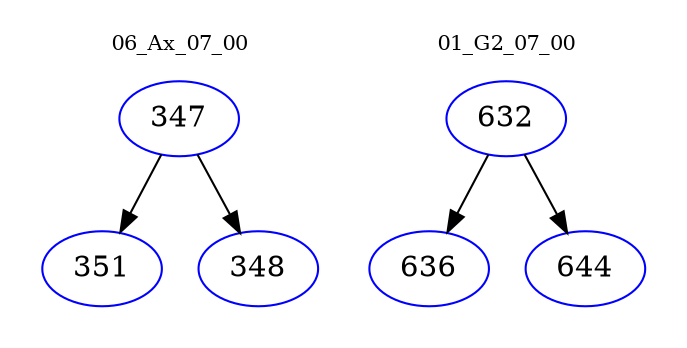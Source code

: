 digraph{
subgraph cluster_0 {
color = white
label = "06_Ax_07_00";
fontsize=10;
T0_347 [label="347", color="blue"]
T0_347 -> T0_351 [color="black"]
T0_351 [label="351", color="blue"]
T0_347 -> T0_348 [color="black"]
T0_348 [label="348", color="blue"]
}
subgraph cluster_1 {
color = white
label = "01_G2_07_00";
fontsize=10;
T1_632 [label="632", color="blue"]
T1_632 -> T1_636 [color="black"]
T1_636 [label="636", color="blue"]
T1_632 -> T1_644 [color="black"]
T1_644 [label="644", color="blue"]
}
}
